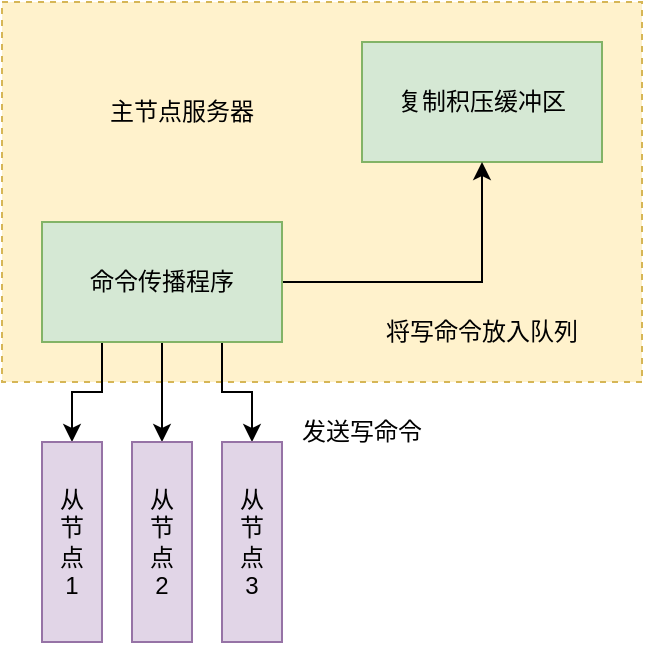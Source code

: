 <mxfile version="15.4.0" type="device"><diagram id="dXOsZ25bWp4WKpcws4SP" name="第 1 页"><mxGraphModel dx="1086" dy="800" grid="1" gridSize="10" guides="1" tooltips="1" connect="1" arrows="1" fold="1" page="1" pageScale="1" pageWidth="827" pageHeight="1169" math="0" shadow="0"><root><mxCell id="0"/><mxCell id="1" parent="0"/><mxCell id="QCGintUF9xRP2F-WDtRJ-2" value="" style="rounded=0;whiteSpace=wrap;html=1;dashed=1;fillColor=#fff2cc;strokeColor=#d6b656;" vertex="1" parent="1"><mxGeometry x="70" y="90" width="320" height="190" as="geometry"/></mxCell><mxCell id="QCGintUF9xRP2F-WDtRJ-3" value="复制积压缓冲区" style="rounded=0;whiteSpace=wrap;html=1;fillColor=#d5e8d4;strokeColor=#82b366;" vertex="1" parent="1"><mxGeometry x="250" y="110" width="120" height="60" as="geometry"/></mxCell><mxCell id="QCGintUF9xRP2F-WDtRJ-6" style="edgeStyle=orthogonalEdgeStyle;rounded=0;orthogonalLoop=1;jettySize=auto;html=1;exitX=1;exitY=0.5;exitDx=0;exitDy=0;entryX=0.5;entryY=1;entryDx=0;entryDy=0;" edge="1" parent="1" source="QCGintUF9xRP2F-WDtRJ-4" target="QCGintUF9xRP2F-WDtRJ-3"><mxGeometry relative="1" as="geometry"/></mxCell><mxCell id="QCGintUF9xRP2F-WDtRJ-11" style="edgeStyle=orthogonalEdgeStyle;rounded=0;orthogonalLoop=1;jettySize=auto;html=1;exitX=0.25;exitY=1;exitDx=0;exitDy=0;entryX=0.5;entryY=0;entryDx=0;entryDy=0;" edge="1" parent="1" source="QCGintUF9xRP2F-WDtRJ-4" target="QCGintUF9xRP2F-WDtRJ-8"><mxGeometry relative="1" as="geometry"/></mxCell><mxCell id="QCGintUF9xRP2F-WDtRJ-12" style="edgeStyle=orthogonalEdgeStyle;rounded=0;orthogonalLoop=1;jettySize=auto;html=1;exitX=0.5;exitY=1;exitDx=0;exitDy=0;entryX=0.5;entryY=0;entryDx=0;entryDy=0;" edge="1" parent="1" source="QCGintUF9xRP2F-WDtRJ-4" target="QCGintUF9xRP2F-WDtRJ-9"><mxGeometry relative="1" as="geometry"/></mxCell><mxCell id="QCGintUF9xRP2F-WDtRJ-13" style="edgeStyle=orthogonalEdgeStyle;rounded=0;orthogonalLoop=1;jettySize=auto;html=1;exitX=0.75;exitY=1;exitDx=0;exitDy=0;entryX=0.5;entryY=0;entryDx=0;entryDy=0;" edge="1" parent="1" source="QCGintUF9xRP2F-WDtRJ-4" target="QCGintUF9xRP2F-WDtRJ-10"><mxGeometry relative="1" as="geometry"/></mxCell><mxCell id="QCGintUF9xRP2F-WDtRJ-4" value="命令传播程序" style="rounded=0;whiteSpace=wrap;html=1;fillColor=#d5e8d4;strokeColor=#82b366;" vertex="1" parent="1"><mxGeometry x="90" y="200" width="120" height="60" as="geometry"/></mxCell><mxCell id="QCGintUF9xRP2F-WDtRJ-5" value="主节点服务器" style="text;html=1;strokeColor=none;fillColor=none;align=center;verticalAlign=middle;whiteSpace=wrap;rounded=0;" vertex="1" parent="1"><mxGeometry x="120" y="130" width="80" height="30" as="geometry"/></mxCell><mxCell id="QCGintUF9xRP2F-WDtRJ-7" value="将写命令放入队列" style="text;html=1;strokeColor=none;fillColor=none;align=center;verticalAlign=middle;whiteSpace=wrap;rounded=0;" vertex="1" parent="1"><mxGeometry x="260" y="240" width="100" height="30" as="geometry"/></mxCell><mxCell id="QCGintUF9xRP2F-WDtRJ-8" value="从&lt;br&gt;节&lt;br&gt;点&lt;br&gt;1" style="rounded=0;whiteSpace=wrap;html=1;fillColor=#e1d5e7;strokeColor=#9673a6;" vertex="1" parent="1"><mxGeometry x="90" y="310" width="30" height="100" as="geometry"/></mxCell><mxCell id="QCGintUF9xRP2F-WDtRJ-9" value="从&lt;br&gt;节&lt;br&gt;点&lt;br&gt;2" style="rounded=0;whiteSpace=wrap;html=1;fillColor=#e1d5e7;strokeColor=#9673a6;" vertex="1" parent="1"><mxGeometry x="135" y="310" width="30" height="100" as="geometry"/></mxCell><mxCell id="QCGintUF9xRP2F-WDtRJ-10" value="从&lt;br&gt;节&lt;br&gt;点&lt;br&gt;3" style="rounded=0;whiteSpace=wrap;html=1;fillColor=#e1d5e7;strokeColor=#9673a6;" vertex="1" parent="1"><mxGeometry x="180" y="310" width="30" height="100" as="geometry"/></mxCell><mxCell id="QCGintUF9xRP2F-WDtRJ-14" value="发送写命令" style="text;html=1;strokeColor=none;fillColor=none;align=center;verticalAlign=middle;whiteSpace=wrap;rounded=0;" vertex="1" parent="1"><mxGeometry x="200" y="290" width="100" height="30" as="geometry"/></mxCell></root></mxGraphModel></diagram></mxfile>